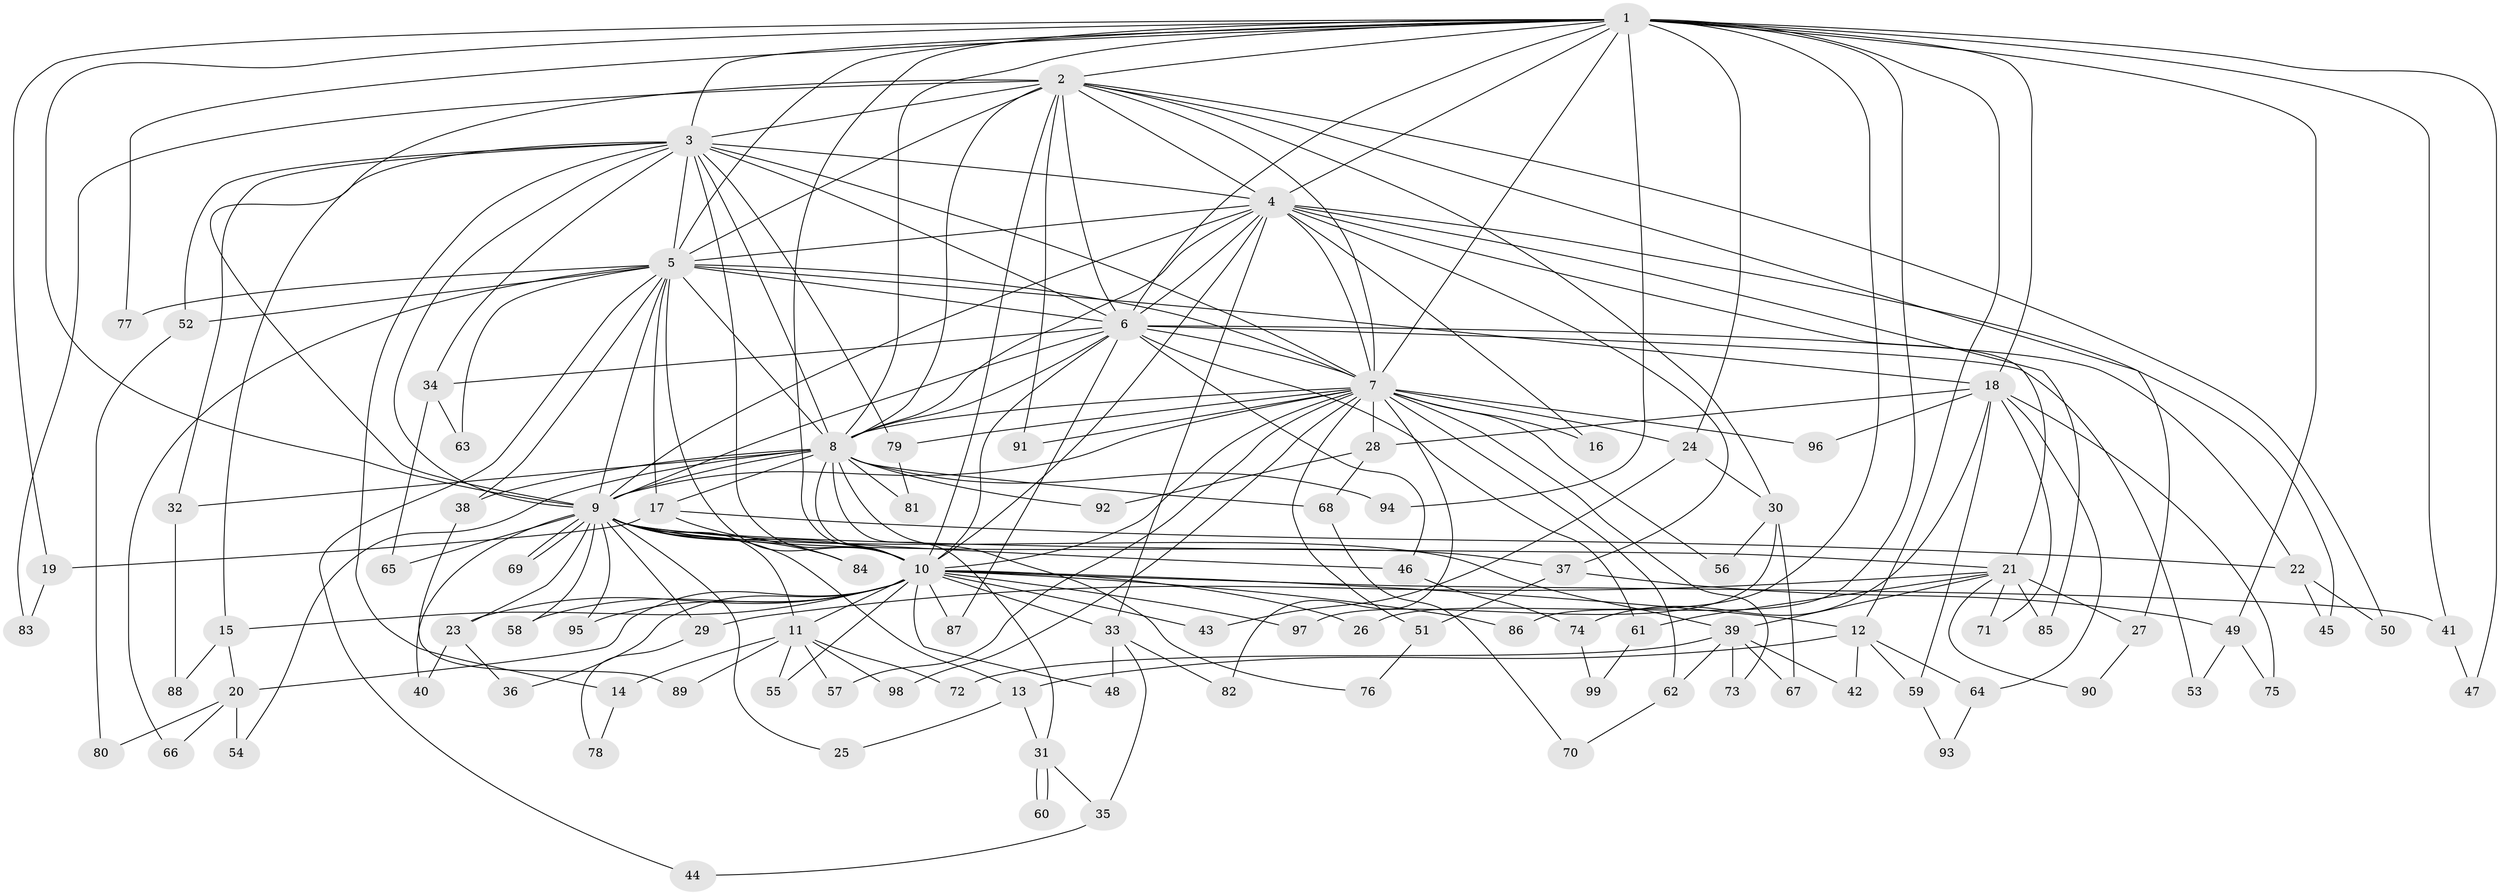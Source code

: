 // coarse degree distribution, {19: 0.03333333333333333, 12: 0.03333333333333333, 3: 0.31666666666666665, 4: 0.11666666666666667, 2: 0.26666666666666666, 6: 0.016666666666666666, 5: 0.05, 7: 0.03333333333333333, 15: 0.016666666666666666, 20: 0.016666666666666666, 13: 0.016666666666666666, 17: 0.016666666666666666, 21: 0.016666666666666666, 1: 0.016666666666666666, 9: 0.016666666666666666, 8: 0.016666666666666666}
// Generated by graph-tools (version 1.1) at 2025/36/03/04/25 23:36:20]
// undirected, 99 vertices, 223 edges
graph export_dot {
  node [color=gray90,style=filled];
  1;
  2;
  3;
  4;
  5;
  6;
  7;
  8;
  9;
  10;
  11;
  12;
  13;
  14;
  15;
  16;
  17;
  18;
  19;
  20;
  21;
  22;
  23;
  24;
  25;
  26;
  27;
  28;
  29;
  30;
  31;
  32;
  33;
  34;
  35;
  36;
  37;
  38;
  39;
  40;
  41;
  42;
  43;
  44;
  45;
  46;
  47;
  48;
  49;
  50;
  51;
  52;
  53;
  54;
  55;
  56;
  57;
  58;
  59;
  60;
  61;
  62;
  63;
  64;
  65;
  66;
  67;
  68;
  69;
  70;
  71;
  72;
  73;
  74;
  75;
  76;
  77;
  78;
  79;
  80;
  81;
  82;
  83;
  84;
  85;
  86;
  87;
  88;
  89;
  90;
  91;
  92;
  93;
  94;
  95;
  96;
  97;
  98;
  99;
  1 -- 2;
  1 -- 3;
  1 -- 4;
  1 -- 5;
  1 -- 6;
  1 -- 7;
  1 -- 8;
  1 -- 9;
  1 -- 10;
  1 -- 12;
  1 -- 18;
  1 -- 19;
  1 -- 24;
  1 -- 26;
  1 -- 41;
  1 -- 47;
  1 -- 49;
  1 -- 77;
  1 -- 86;
  1 -- 94;
  2 -- 3;
  2 -- 4;
  2 -- 5;
  2 -- 6;
  2 -- 7;
  2 -- 8;
  2 -- 9;
  2 -- 10;
  2 -- 27;
  2 -- 30;
  2 -- 50;
  2 -- 83;
  2 -- 91;
  3 -- 4;
  3 -- 5;
  3 -- 6;
  3 -- 7;
  3 -- 8;
  3 -- 9;
  3 -- 10;
  3 -- 14;
  3 -- 15;
  3 -- 32;
  3 -- 34;
  3 -- 52;
  3 -- 79;
  4 -- 5;
  4 -- 6;
  4 -- 7;
  4 -- 8;
  4 -- 9;
  4 -- 10;
  4 -- 16;
  4 -- 21;
  4 -- 33;
  4 -- 37;
  4 -- 45;
  4 -- 85;
  5 -- 6;
  5 -- 7;
  5 -- 8;
  5 -- 9;
  5 -- 10;
  5 -- 17;
  5 -- 18;
  5 -- 38;
  5 -- 44;
  5 -- 52;
  5 -- 63;
  5 -- 66;
  5 -- 77;
  6 -- 7;
  6 -- 8;
  6 -- 9;
  6 -- 10;
  6 -- 22;
  6 -- 34;
  6 -- 46;
  6 -- 53;
  6 -- 61;
  6 -- 87;
  7 -- 8;
  7 -- 9;
  7 -- 10;
  7 -- 16;
  7 -- 24;
  7 -- 28;
  7 -- 51;
  7 -- 56;
  7 -- 57;
  7 -- 62;
  7 -- 73;
  7 -- 79;
  7 -- 82;
  7 -- 91;
  7 -- 96;
  7 -- 98;
  8 -- 9;
  8 -- 10;
  8 -- 17;
  8 -- 31;
  8 -- 32;
  8 -- 38;
  8 -- 54;
  8 -- 68;
  8 -- 76;
  8 -- 81;
  8 -- 92;
  8 -- 94;
  9 -- 10;
  9 -- 11;
  9 -- 13;
  9 -- 21;
  9 -- 23;
  9 -- 25;
  9 -- 29;
  9 -- 37;
  9 -- 39;
  9 -- 40;
  9 -- 46;
  9 -- 58;
  9 -- 65;
  9 -- 69;
  9 -- 69;
  9 -- 84;
  9 -- 95;
  10 -- 11;
  10 -- 12;
  10 -- 15;
  10 -- 20;
  10 -- 23;
  10 -- 26;
  10 -- 33;
  10 -- 36;
  10 -- 41;
  10 -- 43;
  10 -- 48;
  10 -- 55;
  10 -- 58;
  10 -- 86;
  10 -- 87;
  10 -- 95;
  10 -- 97;
  11 -- 14;
  11 -- 55;
  11 -- 57;
  11 -- 72;
  11 -- 89;
  11 -- 98;
  12 -- 13;
  12 -- 42;
  12 -- 59;
  12 -- 64;
  13 -- 25;
  13 -- 31;
  14 -- 78;
  15 -- 20;
  15 -- 88;
  17 -- 19;
  17 -- 22;
  17 -- 84;
  18 -- 28;
  18 -- 59;
  18 -- 64;
  18 -- 71;
  18 -- 74;
  18 -- 75;
  18 -- 96;
  19 -- 83;
  20 -- 54;
  20 -- 66;
  20 -- 80;
  21 -- 27;
  21 -- 29;
  21 -- 39;
  21 -- 61;
  21 -- 71;
  21 -- 85;
  21 -- 90;
  22 -- 45;
  22 -- 50;
  23 -- 36;
  23 -- 40;
  24 -- 30;
  24 -- 43;
  27 -- 90;
  28 -- 68;
  28 -- 92;
  29 -- 78;
  30 -- 56;
  30 -- 67;
  30 -- 97;
  31 -- 35;
  31 -- 60;
  31 -- 60;
  32 -- 88;
  33 -- 35;
  33 -- 48;
  33 -- 82;
  34 -- 63;
  34 -- 65;
  35 -- 44;
  37 -- 49;
  37 -- 51;
  38 -- 89;
  39 -- 42;
  39 -- 62;
  39 -- 67;
  39 -- 72;
  39 -- 73;
  41 -- 47;
  46 -- 74;
  49 -- 53;
  49 -- 75;
  51 -- 76;
  52 -- 80;
  59 -- 93;
  61 -- 99;
  62 -- 70;
  64 -- 93;
  68 -- 70;
  74 -- 99;
  79 -- 81;
}
